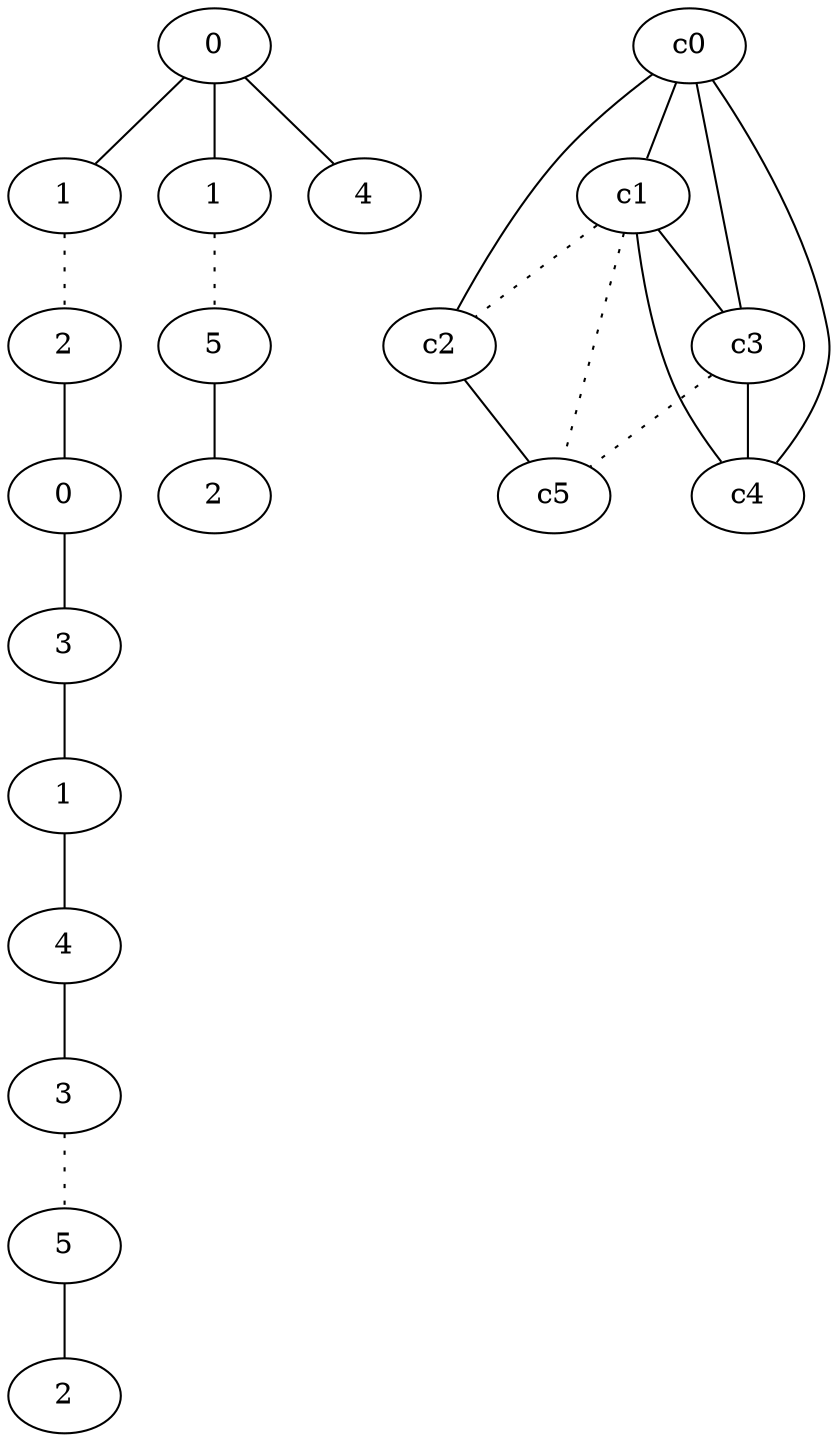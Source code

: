graph {
a0[label=0];
a1[label=1];
a2[label=2];
a3[label=0];
a4[label=3];
a5[label=1];
a6[label=4];
a7[label=3];
a8[label=5];
a9[label=2];
a10[label=1];
a11[label=5];
a12[label=2];
a13[label=4];
a0 -- a1;
a0 -- a10;
a0 -- a13;
a1 -- a2 [style=dotted];
a2 -- a3;
a3 -- a4;
a4 -- a5;
a5 -- a6;
a6 -- a7;
a7 -- a8 [style=dotted];
a8 -- a9;
a10 -- a11 [style=dotted];
a11 -- a12;
c0 -- c1;
c0 -- c2;
c0 -- c3;
c0 -- c4;
c1 -- c2 [style=dotted];
c1 -- c3;
c1 -- c4;
c1 -- c5 [style=dotted];
c2 -- c5;
c3 -- c4;
c3 -- c5 [style=dotted];
}
